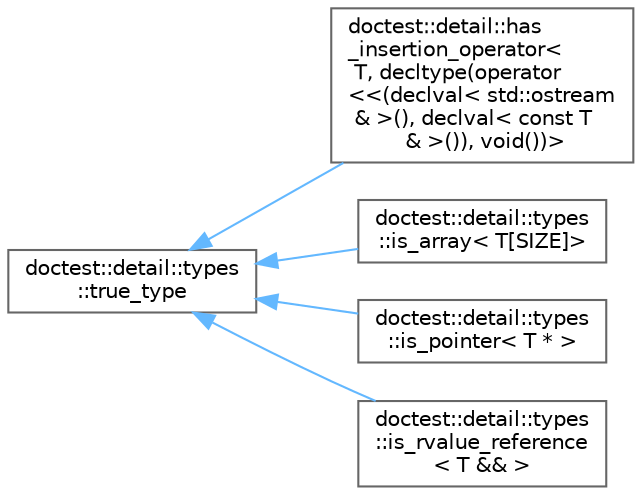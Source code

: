 digraph "Graphical Class Hierarchy"
{
 // LATEX_PDF_SIZE
  bgcolor="transparent";
  edge [fontname=Helvetica,fontsize=10,labelfontname=Helvetica,labelfontsize=10];
  node [fontname=Helvetica,fontsize=10,shape=box,height=0.2,width=0.4];
  rankdir="LR";
  Node0 [id="Node000000",label="doctest::detail::types\l::true_type",height=0.2,width=0.4,color="grey40", fillcolor="white", style="filled",URL="$structdoctest_1_1detail_1_1types_1_1true__type.html",tooltip=" "];
  Node0 -> Node1 [id="edge28_Node000000_Node000001",dir="back",color="steelblue1",style="solid",tooltip=" "];
  Node1 [id="Node000001",label="doctest::detail::has\l_insertion_operator\<\l T, decltype(operator\l\<\<(declval\< std::ostream\l & \>(), declval\< const T\l & \>()), void())\>",height=0.2,width=0.4,color="grey40", fillcolor="white", style="filled",URL="$structdoctest_1_1detail_1_1has__insertion__operator_3_01T_00_01decltype_07operator_3_3_07declvald5a5a279653bbfeef238ad5c984744e2.html",tooltip=" "];
  Node0 -> Node2 [id="edge29_Node000000_Node000002",dir="back",color="steelblue1",style="solid",tooltip=" "];
  Node2 [id="Node000002",label="doctest::detail::types\l::is_array\< T[SIZE]\>",height=0.2,width=0.4,color="grey40", fillcolor="white", style="filled",URL="$structdoctest_1_1detail_1_1types_1_1is__array_3_01T_0fSIZE_0e_4.html",tooltip=" "];
  Node0 -> Node3 [id="edge30_Node000000_Node000003",dir="back",color="steelblue1",style="solid",tooltip=" "];
  Node3 [id="Node000003",label="doctest::detail::types\l::is_pointer\< T * \>",height=0.2,width=0.4,color="grey40", fillcolor="white", style="filled",URL="$structdoctest_1_1detail_1_1types_1_1is__pointer_3_01T_01_5_01_4.html",tooltip=" "];
  Node0 -> Node4 [id="edge31_Node000000_Node000004",dir="back",color="steelblue1",style="solid",tooltip=" "];
  Node4 [id="Node000004",label="doctest::detail::types\l::is_rvalue_reference\l\< T && \>",height=0.2,width=0.4,color="grey40", fillcolor="white", style="filled",URL="$structdoctest_1_1detail_1_1types_1_1is__rvalue__reference_3_01T_01_6_6_01_4.html",tooltip=" "];
}
